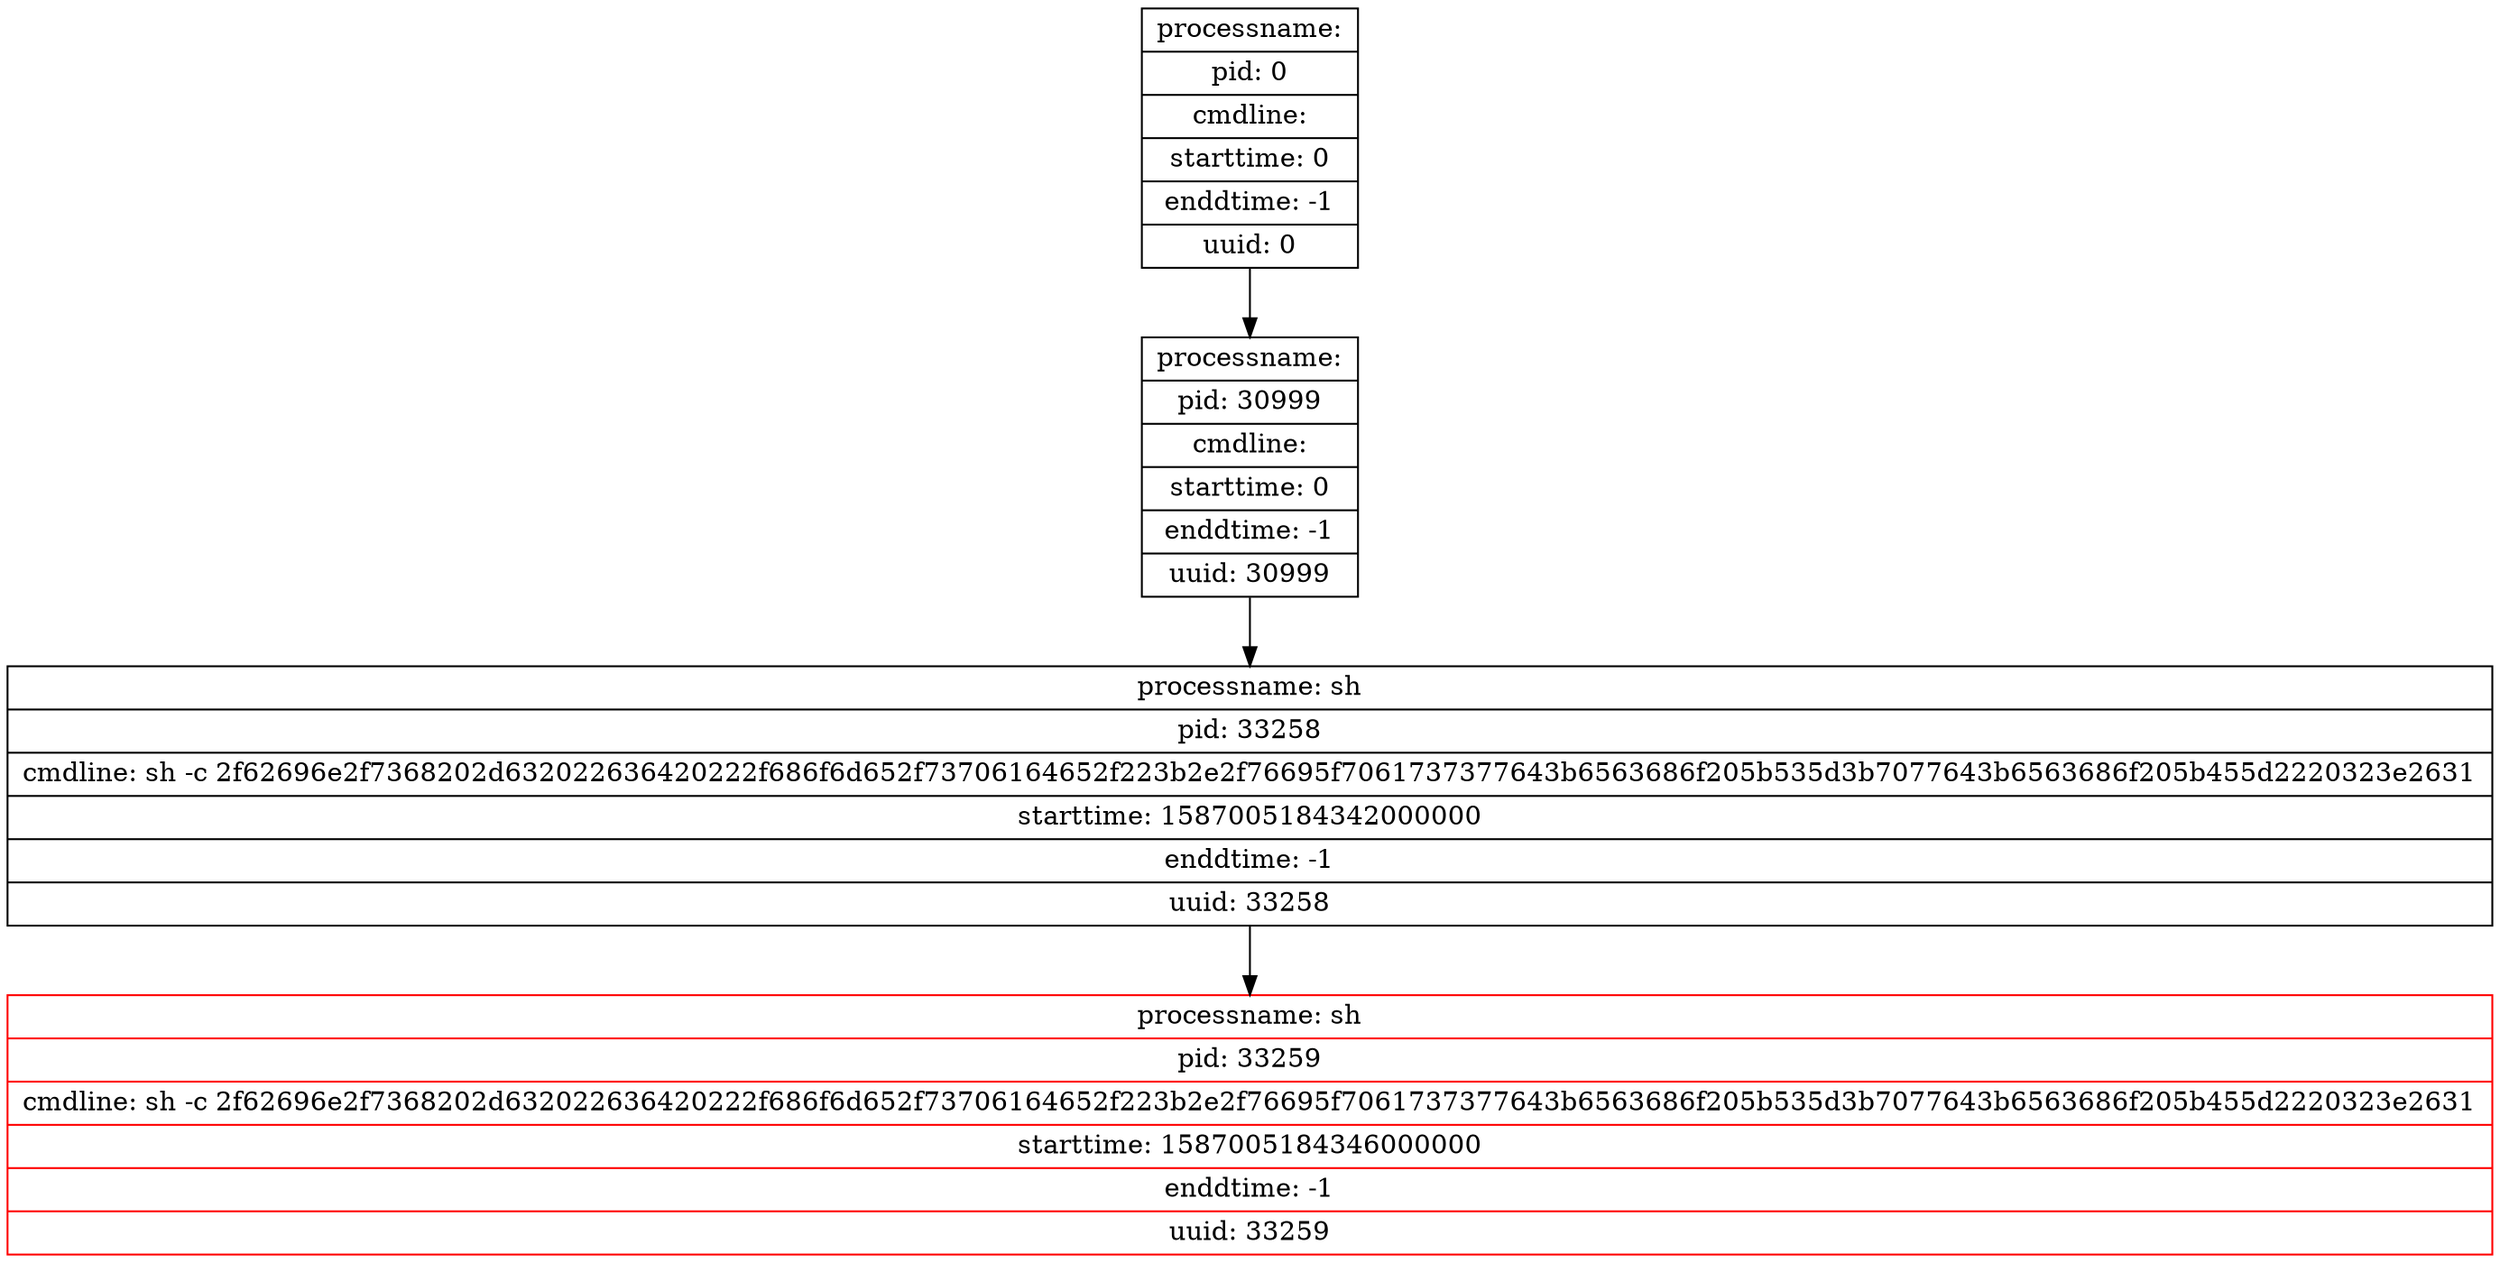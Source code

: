 digraph graph1 {
node [shape = record];
table57 [label = "{<head>processname: sh | pid: 33259 | cmdline: sh -c 2f62696e2f7368202d632022636420222f686f6d652f73706164652f223b2e2f76695f7061737377643b6563686f205b535d3b7077643b6563686f205b455d2220323e2631 | starttime: 1587005184346000000 | enddtime: -1 | uuid: 33259}", color = red];
node [shape = record];
table56 [label = "{<head>processname: sh | pid: 33258 | cmdline: sh -c 2f62696e2f7368202d632022636420222f686f6d652f73706164652f223b2e2f76695f7061737377643b6563686f205b535d3b7077643b6563686f205b455d2220323e2631 | starttime: 1587005184342000000 | enddtime: -1 | uuid: 33258}"];
table56 -> table57;
node [shape = record];
table26 [label = "{<head>processname:  | pid: 30999 | cmdline:  | starttime: 0 | enddtime: -1 | uuid: 30999}"];
table26 -> table56;
node [shape = record];
table0 [label = "{<head>processname:  | pid: 0 | cmdline:  | starttime: 0 | enddtime: -1 | uuid: 0}"];
table0 -> table26;
}
